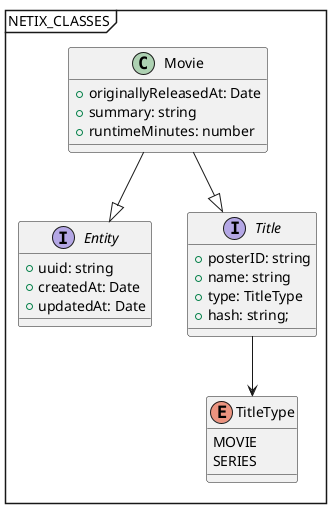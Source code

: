 ' TODO class diagram. Likely single big one, maybe grouped (boxes) by module.
@startuml NETIX_CLASSES
mainframe NETIX_CLASSES
skinparam mainframeBackgroundColor #FFFFFF

enum TitleType {
  MOVIE
  SERIES
}

interface Entity {
  +uuid: string
  +createdAt: Date
  +updatedAt: Date
}

interface Title {
  +posterID: string
  +name: string
  +type: TitleType
  +hash: string;
}

Title --> TitleType

class Movie {
  +originallyReleasedAt: Date
  +summary: string
  +runtimeMinutes: number
}
Movie --|> Entity
Movie --|> Title

@enduml